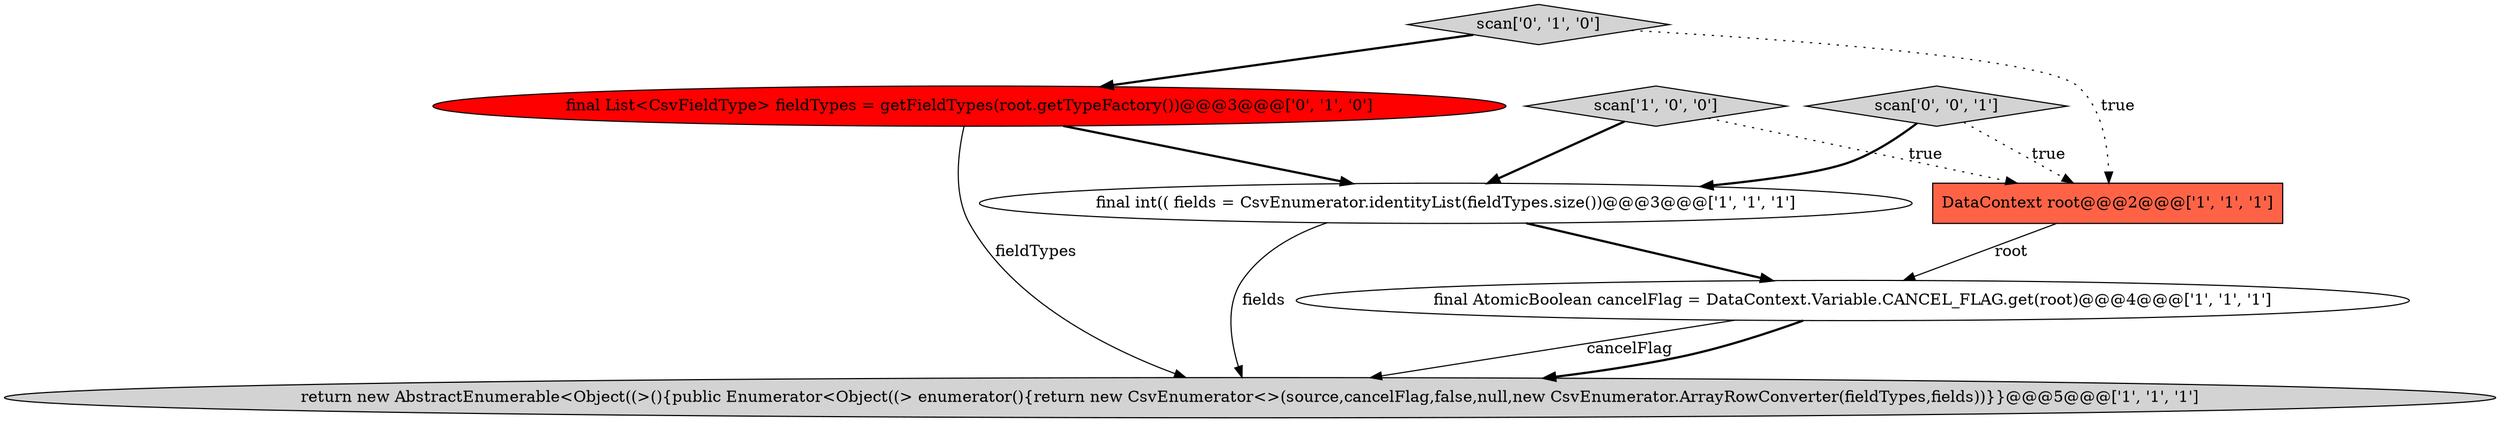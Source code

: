 digraph {
5 [style = filled, label = "final List<CsvFieldType> fieldTypes = getFieldTypes(root.getTypeFactory())@@@3@@@['0', '1', '0']", fillcolor = red, shape = ellipse image = "AAA1AAABBB2BBB"];
1 [style = filled, label = "scan['1', '0', '0']", fillcolor = lightgray, shape = diamond image = "AAA0AAABBB1BBB"];
7 [style = filled, label = "scan['0', '0', '1']", fillcolor = lightgray, shape = diamond image = "AAA0AAABBB3BBB"];
4 [style = filled, label = "final int(( fields = CsvEnumerator.identityList(fieldTypes.size())@@@3@@@['1', '1', '1']", fillcolor = white, shape = ellipse image = "AAA0AAABBB1BBB"];
3 [style = filled, label = "final AtomicBoolean cancelFlag = DataContext.Variable.CANCEL_FLAG.get(root)@@@4@@@['1', '1', '1']", fillcolor = white, shape = ellipse image = "AAA0AAABBB1BBB"];
6 [style = filled, label = "scan['0', '1', '0']", fillcolor = lightgray, shape = diamond image = "AAA0AAABBB2BBB"];
0 [style = filled, label = "DataContext root@@@2@@@['1', '1', '1']", fillcolor = tomato, shape = box image = "AAA0AAABBB1BBB"];
2 [style = filled, label = "return new AbstractEnumerable<Object((>(){public Enumerator<Object((> enumerator(){return new CsvEnumerator<>(source,cancelFlag,false,null,new CsvEnumerator.ArrayRowConverter(fieldTypes,fields))}}@@@5@@@['1', '1', '1']", fillcolor = lightgray, shape = ellipse image = "AAA0AAABBB1BBB"];
4->3 [style = bold, label=""];
6->5 [style = bold, label=""];
1->4 [style = bold, label=""];
1->0 [style = dotted, label="true"];
6->0 [style = dotted, label="true"];
3->2 [style = solid, label="cancelFlag"];
7->4 [style = bold, label=""];
3->2 [style = bold, label=""];
0->3 [style = solid, label="root"];
7->0 [style = dotted, label="true"];
5->2 [style = solid, label="fieldTypes"];
4->2 [style = solid, label="fields"];
5->4 [style = bold, label=""];
}
